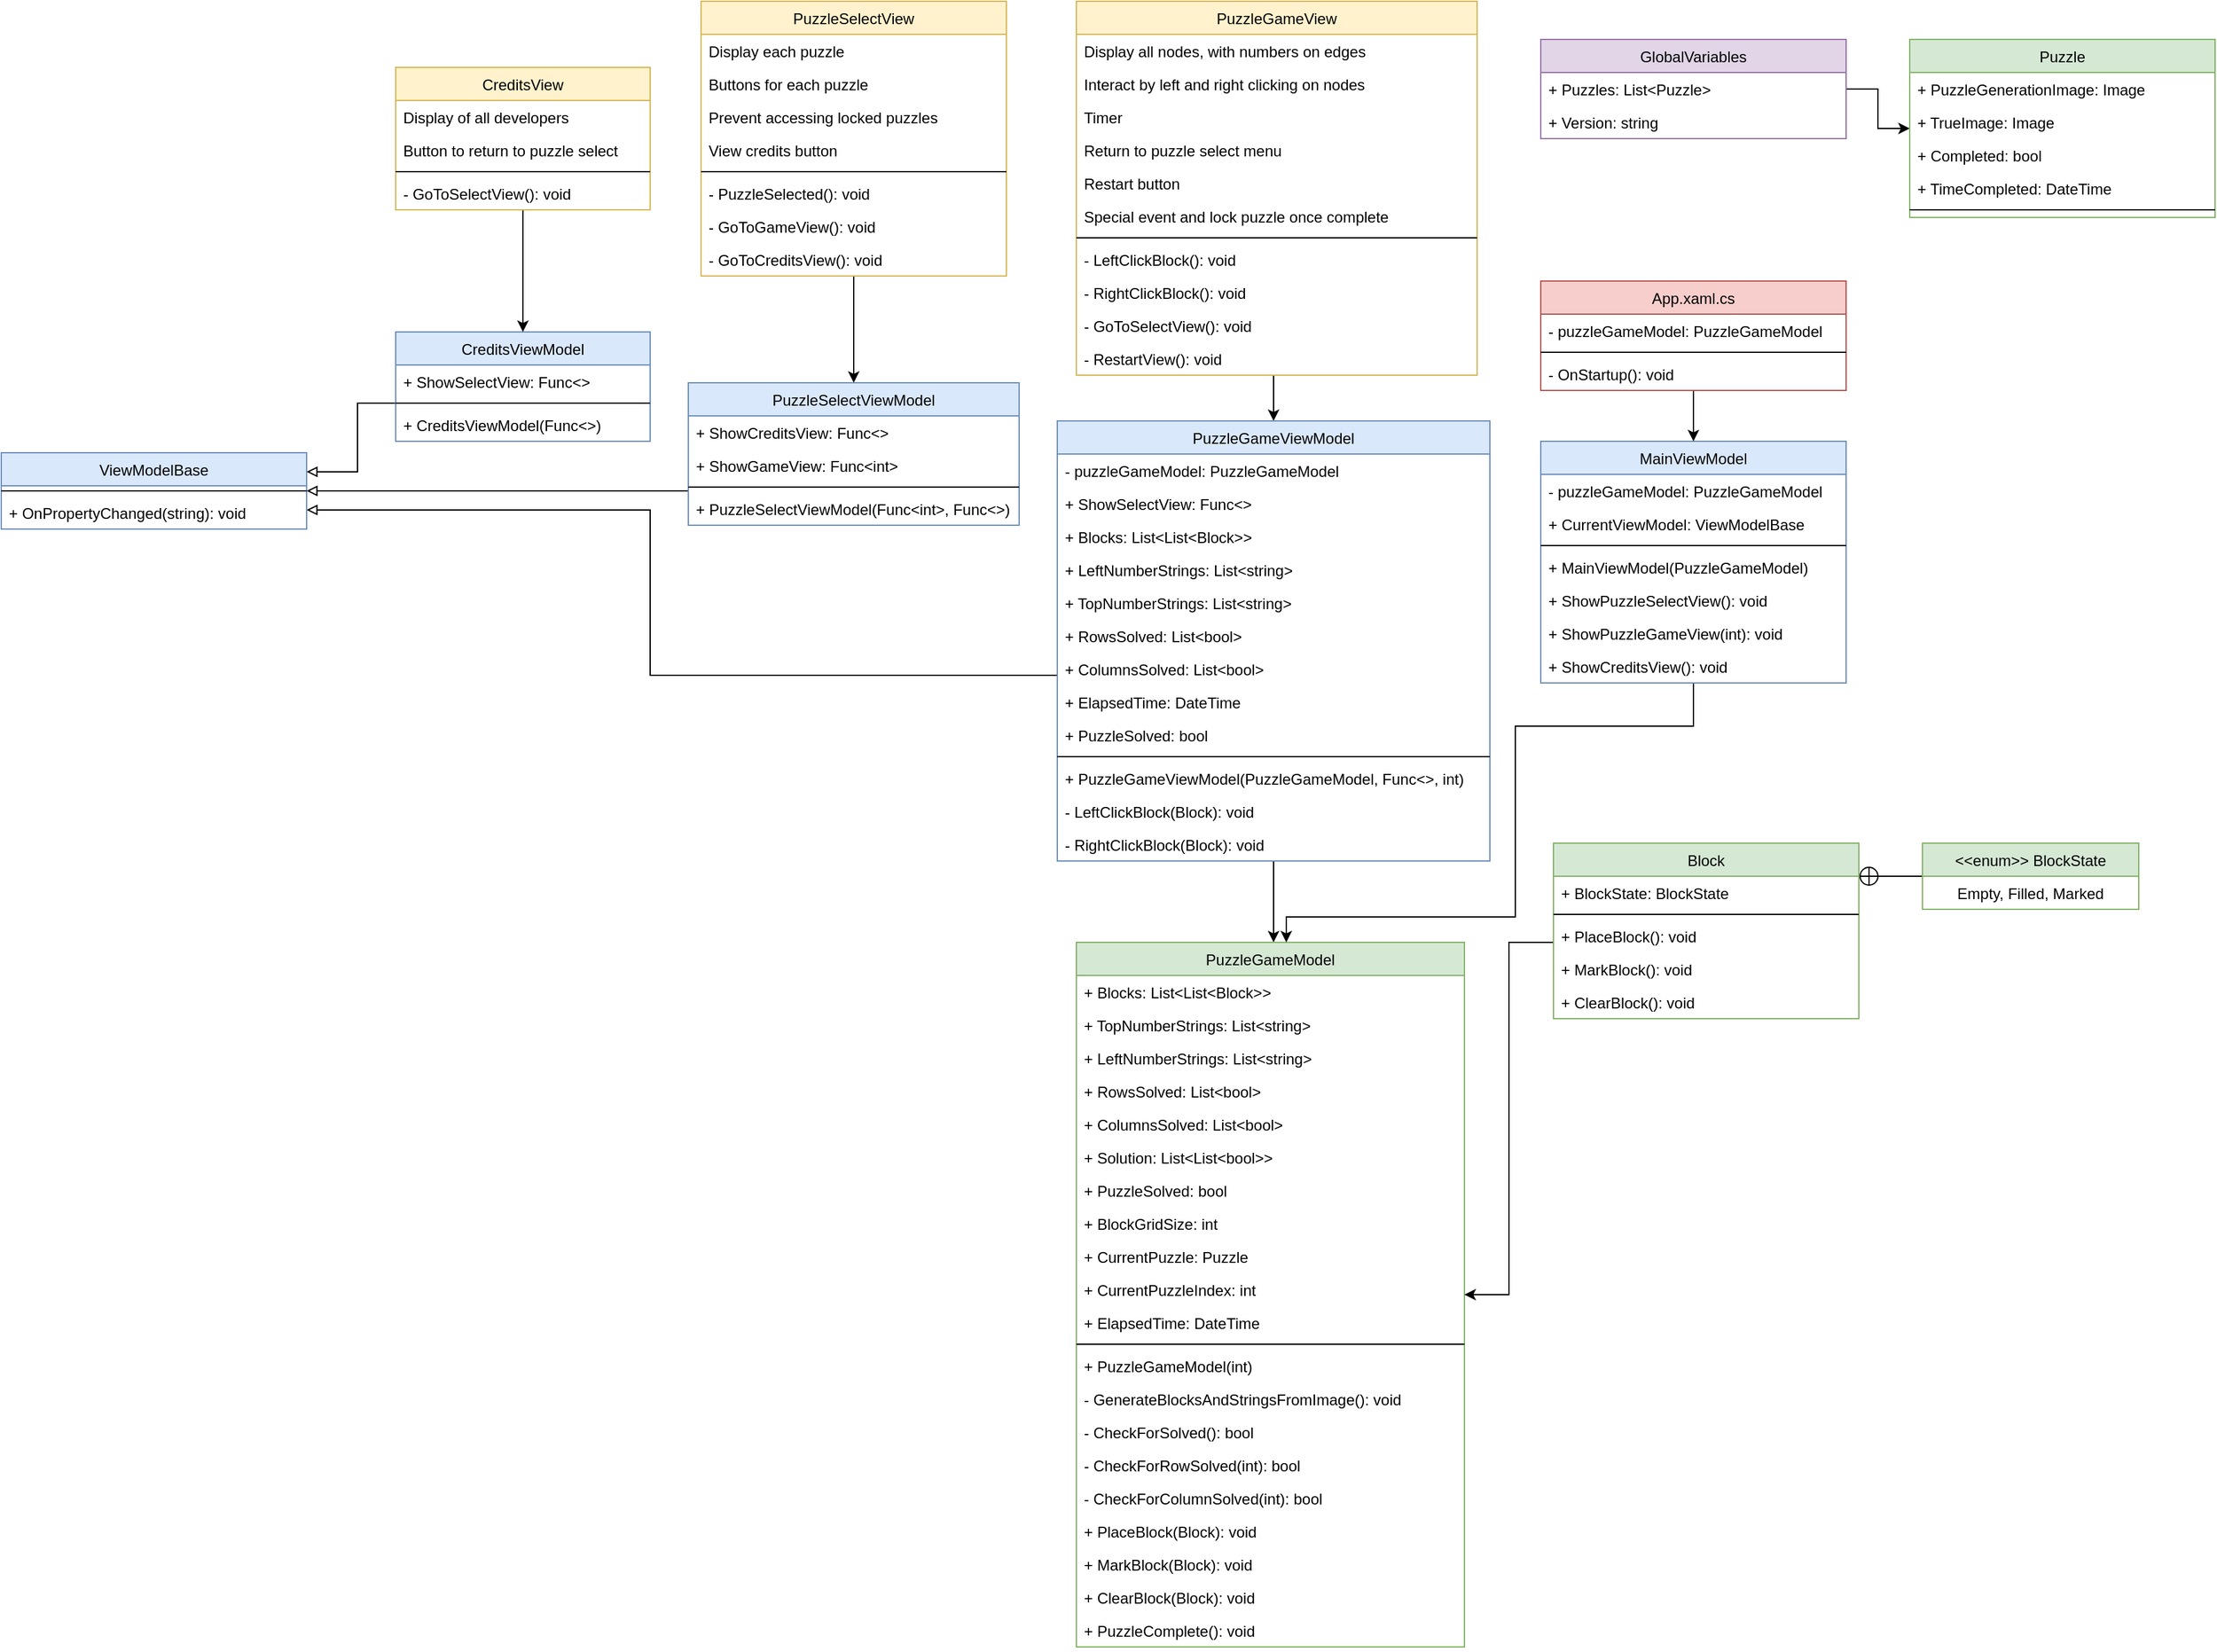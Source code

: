 <mxfile version="14.1.8" type="device"><diagram id="C5RBs43oDa-KdzZeNtuy" name="Page-1"><mxGraphModel dx="2822" dy="833" grid="1" gridSize="10" guides="1" tooltips="1" connect="1" arrows="1" fold="1" page="1" pageScale="1" pageWidth="1400" pageHeight="850" math="0" shadow="0"><root><mxCell id="WIyWlLk6GJQsqaUBKTNV-0"/><mxCell id="WIyWlLk6GJQsqaUBKTNV-1" parent="WIyWlLk6GJQsqaUBKTNV-0"/><mxCell id="A2Olrte9TeR_grcELRQv-78" style="edgeStyle=orthogonalEdgeStyle;rounded=0;orthogonalLoop=1;jettySize=auto;html=1;endArrow=classic;endFill=1;fontColor=#000000;" parent="WIyWlLk6GJQsqaUBKTNV-1" source="zkfFHV4jXpPFQw0GAbJ--17" target="A2Olrte9TeR_grcELRQv-28" edge="1"><mxGeometry relative="1" as="geometry"/></mxCell><mxCell id="zkfFHV4jXpPFQw0GAbJ--17" value="PuzzleSelectView" style="swimlane;fontStyle=0;align=center;verticalAlign=top;childLayout=stackLayout;horizontal=1;startSize=26;horizontalStack=0;resizeParent=1;resizeLast=0;collapsible=1;marginBottom=0;rounded=0;shadow=0;strokeWidth=1;fillColor=#fff2cc;strokeColor=#d6b656;swimlaneFillColor=#FFFFFF;fontColor=#000000;" parent="WIyWlLk6GJQsqaUBKTNV-1" vertex="1"><mxGeometry x="280" y="10" width="240" height="216" as="geometry"><mxRectangle x="550" y="140" width="160" height="26" as="alternateBounds"/></mxGeometry></mxCell><mxCell id="A2Olrte9TeR_grcELRQv-19" value="Display each puzzle" style="text;align=left;verticalAlign=top;spacingLeft=4;spacingRight=4;overflow=hidden;rotatable=0;points=[[0,0.5],[1,0.5]];portConstraint=eastwest;rounded=0;shadow=0;html=0;fontColor=#000000;" parent="zkfFHV4jXpPFQw0GAbJ--17" vertex="1"><mxGeometry y="26" width="240" height="26" as="geometry"/></mxCell><mxCell id="zkfFHV4jXpPFQw0GAbJ--22" value="Buttons for each puzzle" style="text;align=left;verticalAlign=top;spacingLeft=4;spacingRight=4;overflow=hidden;rotatable=0;points=[[0,0.5],[1,0.5]];portConstraint=eastwest;rounded=0;shadow=0;html=0;fontColor=#000000;" parent="zkfFHV4jXpPFQw0GAbJ--17" vertex="1"><mxGeometry y="52" width="240" height="26" as="geometry"/></mxCell><mxCell id="A2Olrte9TeR_grcELRQv-10" value="Prevent accessing locked puzzles" style="text;align=left;verticalAlign=top;spacingLeft=4;spacingRight=4;overflow=hidden;rotatable=0;points=[[0,0.5],[1,0.5]];portConstraint=eastwest;rounded=0;shadow=0;html=0;fontColor=#000000;" parent="zkfFHV4jXpPFQw0GAbJ--17" vertex="1"><mxGeometry y="78" width="240" height="26" as="geometry"/></mxCell><mxCell id="A2Olrte9TeR_grcELRQv-9" value="View credits button" style="text;align=left;verticalAlign=top;spacingLeft=4;spacingRight=4;overflow=hidden;rotatable=0;points=[[0,0.5],[1,0.5]];portConstraint=eastwest;rounded=0;shadow=0;html=0;fontColor=#000000;" parent="zkfFHV4jXpPFQw0GAbJ--17" vertex="1"><mxGeometry y="104" width="240" height="26" as="geometry"/></mxCell><mxCell id="zkfFHV4jXpPFQw0GAbJ--23" value="" style="line;html=1;strokeWidth=1;align=left;verticalAlign=middle;spacingTop=-1;spacingLeft=3;spacingRight=3;rotatable=0;labelPosition=right;points=[];portConstraint=eastwest;fontColor=#000000;" parent="zkfFHV4jXpPFQw0GAbJ--17" vertex="1"><mxGeometry y="130" width="240" height="8" as="geometry"/></mxCell><mxCell id="A2Olrte9TeR_grcELRQv-31" value="- PuzzleSelected(): void" style="text;align=left;verticalAlign=top;spacingLeft=4;spacingRight=4;overflow=hidden;rotatable=0;points=[[0,0.5],[1,0.5]];portConstraint=eastwest;rounded=0;shadow=0;html=0;fontColor=#000000;" parent="zkfFHV4jXpPFQw0GAbJ--17" vertex="1"><mxGeometry y="138" width="240" height="26" as="geometry"/></mxCell><mxCell id="FOwEq_T3VrUJt2BuHE4M-60" value="- GoToGameView(): void" style="text;align=left;verticalAlign=top;spacingLeft=4;spacingRight=4;overflow=hidden;rotatable=0;points=[[0,0.5],[1,0.5]];portConstraint=eastwest;rounded=0;shadow=0;html=0;fontColor=#000000;" vertex="1" parent="zkfFHV4jXpPFQw0GAbJ--17"><mxGeometry y="164" width="240" height="26" as="geometry"/></mxCell><mxCell id="FOwEq_T3VrUJt2BuHE4M-59" value="- GoToCreditsView(): void" style="text;align=left;verticalAlign=top;spacingLeft=4;spacingRight=4;overflow=hidden;rotatable=0;points=[[0,0.5],[1,0.5]];portConstraint=eastwest;rounded=0;shadow=0;html=0;fontColor=#000000;" vertex="1" parent="zkfFHV4jXpPFQw0GAbJ--17"><mxGeometry y="190" width="240" height="26" as="geometry"/></mxCell><mxCell id="FOwEq_T3VrUJt2BuHE4M-18" style="edgeStyle=orthogonalEdgeStyle;rounded=0;orthogonalLoop=1;jettySize=auto;html=1;entryX=1;entryY=0.25;entryDx=0;entryDy=0;endArrow=block;endFill=0;" edge="1" parent="WIyWlLk6GJQsqaUBKTNV-1" source="A2Olrte9TeR_grcELRQv-0" target="FOwEq_T3VrUJt2BuHE4M-5"><mxGeometry relative="1" as="geometry"><Array as="points"><mxPoint x="10" y="326"/><mxPoint x="10" y="380"/></Array></mxGeometry></mxCell><mxCell id="A2Olrte9TeR_grcELRQv-0" value="CreditsViewModel" style="swimlane;fontStyle=0;align=center;verticalAlign=top;childLayout=stackLayout;horizontal=1;startSize=26;horizontalStack=0;resizeParent=1;resizeLast=0;collapsible=1;marginBottom=0;rounded=0;shadow=0;strokeWidth=1;fillColor=#dae8fc;strokeColor=#6c8ebf;swimlaneFillColor=#FFFFFF;fontColor=#000000;" parent="WIyWlLk6GJQsqaUBKTNV-1" vertex="1"><mxGeometry x="40" y="270" width="200" height="86" as="geometry"><mxRectangle x="550" y="140" width="160" height="26" as="alternateBounds"/></mxGeometry></mxCell><mxCell id="FOwEq_T3VrUJt2BuHE4M-63" value="+ ShowSelectView: Func&lt;&gt;" style="text;align=left;verticalAlign=top;spacingLeft=4;spacingRight=4;overflow=hidden;rotatable=0;points=[[0,0.5],[1,0.5]];portConstraint=eastwest;rounded=0;shadow=0;html=0;fontColor=#000000;" vertex="1" parent="A2Olrte9TeR_grcELRQv-0"><mxGeometry y="26" width="200" height="26" as="geometry"/></mxCell><mxCell id="A2Olrte9TeR_grcELRQv-6" value="" style="line;html=1;strokeWidth=1;align=left;verticalAlign=middle;spacingTop=-1;spacingLeft=3;spacingRight=3;rotatable=0;labelPosition=right;points=[];portConstraint=eastwest;fontColor=#000000;" parent="A2Olrte9TeR_grcELRQv-0" vertex="1"><mxGeometry y="52" width="200" height="8" as="geometry"/></mxCell><mxCell id="FOwEq_T3VrUJt2BuHE4M-41" value="+ CreditsViewModel(Func&lt;&gt;)" style="text;align=left;verticalAlign=top;spacingLeft=4;spacingRight=4;overflow=hidden;rotatable=0;points=[[0,0.5],[1,0.5]];portConstraint=eastwest;rounded=0;shadow=0;html=0;fontColor=#000000;" vertex="1" parent="A2Olrte9TeR_grcELRQv-0"><mxGeometry y="60" width="200" height="26" as="geometry"/></mxCell><mxCell id="A2Olrte9TeR_grcELRQv-77" style="edgeStyle=orthogonalEdgeStyle;rounded=0;orthogonalLoop=1;jettySize=auto;html=1;endArrow=classic;endFill=1;fontColor=#000000;" parent="WIyWlLk6GJQsqaUBKTNV-1" source="A2Olrte9TeR_grcELRQv-12" target="A2Olrte9TeR_grcELRQv-0" edge="1"><mxGeometry relative="1" as="geometry"/></mxCell><mxCell id="A2Olrte9TeR_grcELRQv-12" value="CreditsView" style="swimlane;fontStyle=0;align=center;verticalAlign=top;childLayout=stackLayout;horizontal=1;startSize=26;horizontalStack=0;resizeParent=1;resizeLast=0;collapsible=1;marginBottom=0;rounded=0;shadow=0;strokeWidth=1;fillColor=#fff2cc;strokeColor=#d6b656;swimlaneFillColor=#FFFFFF;fontColor=#000000;" parent="WIyWlLk6GJQsqaUBKTNV-1" vertex="1"><mxGeometry x="40" y="62" width="200" height="112" as="geometry"><mxRectangle x="550" y="140" width="160" height="26" as="alternateBounds"/></mxGeometry></mxCell><mxCell id="A2Olrte9TeR_grcELRQv-18" value="Display of all developers" style="text;align=left;verticalAlign=top;spacingLeft=4;spacingRight=4;overflow=hidden;rotatable=0;points=[[0,0.5],[1,0.5]];portConstraint=eastwest;rounded=0;shadow=0;html=0;fontColor=#000000;" parent="A2Olrte9TeR_grcELRQv-12" vertex="1"><mxGeometry y="26" width="200" height="26" as="geometry"/></mxCell><mxCell id="A2Olrte9TeR_grcELRQv-13" value="Button to return to puzzle select" style="text;align=left;verticalAlign=top;spacingLeft=4;spacingRight=4;overflow=hidden;rotatable=0;points=[[0,0.5],[1,0.5]];portConstraint=eastwest;rounded=0;shadow=0;html=0;fontColor=#000000;" parent="A2Olrte9TeR_grcELRQv-12" vertex="1"><mxGeometry y="52" width="200" height="26" as="geometry"/></mxCell><mxCell id="A2Olrte9TeR_grcELRQv-17" value="" style="line;html=1;strokeWidth=1;align=left;verticalAlign=middle;spacingTop=-1;spacingLeft=3;spacingRight=3;rotatable=0;labelPosition=right;points=[];portConstraint=eastwest;fontColor=#000000;" parent="A2Olrte9TeR_grcELRQv-12" vertex="1"><mxGeometry y="78" width="200" height="8" as="geometry"/></mxCell><mxCell id="FOwEq_T3VrUJt2BuHE4M-58" value="- GoToSelectView(): void" style="text;align=left;verticalAlign=top;spacingLeft=4;spacingRight=4;overflow=hidden;rotatable=0;points=[[0,0.5],[1,0.5]];portConstraint=eastwest;rounded=0;shadow=0;html=0;fontColor=#000000;" vertex="1" parent="A2Olrte9TeR_grcELRQv-12"><mxGeometry y="86" width="200" height="26" as="geometry"/></mxCell><mxCell id="A2Olrte9TeR_grcELRQv-74" style="edgeStyle=orthogonalEdgeStyle;rounded=0;orthogonalLoop=1;jettySize=auto;html=1;endArrow=classic;endFill=1;fontColor=#000000;" parent="WIyWlLk6GJQsqaUBKTNV-1" source="A2Olrte9TeR_grcELRQv-20" target="A2Olrte9TeR_grcELRQv-34" edge="1"><mxGeometry relative="1" as="geometry"><Array as="points"><mxPoint x="730" y="320"/><mxPoint x="730" y="320"/></Array></mxGeometry></mxCell><mxCell id="A2Olrte9TeR_grcELRQv-20" value="PuzzleGameView" style="swimlane;fontStyle=0;align=center;verticalAlign=top;childLayout=stackLayout;horizontal=1;startSize=26;horizontalStack=0;resizeParent=1;resizeLast=0;collapsible=1;marginBottom=0;rounded=0;shadow=0;strokeWidth=1;fillColor=#fff2cc;strokeColor=#d6b656;swimlaneFillColor=#FFFFFF;fontColor=#000000;" parent="WIyWlLk6GJQsqaUBKTNV-1" vertex="1"><mxGeometry x="575" y="10" width="315" height="294" as="geometry"><mxRectangle x="550" y="140" width="160" height="26" as="alternateBounds"/></mxGeometry></mxCell><mxCell id="A2Olrte9TeR_grcELRQv-21" value="Display all nodes, with numbers on edges" style="text;align=left;verticalAlign=top;spacingLeft=4;spacingRight=4;overflow=hidden;rotatable=0;points=[[0,0.5],[1,0.5]];portConstraint=eastwest;rounded=0;shadow=0;html=0;fontColor=#000000;" parent="A2Olrte9TeR_grcELRQv-20" vertex="1"><mxGeometry y="26" width="315" height="26" as="geometry"/></mxCell><mxCell id="A2Olrte9TeR_grcELRQv-22" value="Interact by left and right clicking on nodes" style="text;align=left;verticalAlign=top;spacingLeft=4;spacingRight=4;overflow=hidden;rotatable=0;points=[[0,0.5],[1,0.5]];portConstraint=eastwest;rounded=0;shadow=0;html=0;fontColor=#000000;" parent="A2Olrte9TeR_grcELRQv-20" vertex="1"><mxGeometry y="52" width="315" height="26" as="geometry"/></mxCell><mxCell id="A2Olrte9TeR_grcELRQv-23" value="Timer" style="text;align=left;verticalAlign=top;spacingLeft=4;spacingRight=4;overflow=hidden;rotatable=0;points=[[0,0.5],[1,0.5]];portConstraint=eastwest;rounded=0;shadow=0;html=0;fontColor=#000000;" parent="A2Olrte9TeR_grcELRQv-20" vertex="1"><mxGeometry y="78" width="315" height="26" as="geometry"/></mxCell><mxCell id="A2Olrte9TeR_grcELRQv-24" value="Return to puzzle select menu" style="text;align=left;verticalAlign=top;spacingLeft=4;spacingRight=4;overflow=hidden;rotatable=0;points=[[0,0.5],[1,0.5]];portConstraint=eastwest;rounded=0;shadow=0;html=0;fontColor=#000000;" parent="A2Olrte9TeR_grcELRQv-20" vertex="1"><mxGeometry y="104" width="315" height="26" as="geometry"/></mxCell><mxCell id="A2Olrte9TeR_grcELRQv-25" value="Restart button" style="text;align=left;verticalAlign=top;spacingLeft=4;spacingRight=4;overflow=hidden;rotatable=0;points=[[0,0.5],[1,0.5]];portConstraint=eastwest;rounded=0;shadow=0;html=0;fontColor=#000000;" parent="A2Olrte9TeR_grcELRQv-20" vertex="1"><mxGeometry y="130" width="315" height="26" as="geometry"/></mxCell><mxCell id="A2Olrte9TeR_grcELRQv-27" value="Special event and lock puzzle once complete" style="text;align=left;verticalAlign=top;spacingLeft=4;spacingRight=4;overflow=hidden;rotatable=0;points=[[0,0.5],[1,0.5]];portConstraint=eastwest;rounded=0;shadow=0;html=0;fontColor=#000000;" parent="A2Olrte9TeR_grcELRQv-20" vertex="1"><mxGeometry y="156" width="315" height="26" as="geometry"/></mxCell><mxCell id="A2Olrte9TeR_grcELRQv-26" value="" style="line;html=1;strokeWidth=1;align=left;verticalAlign=middle;spacingTop=-1;spacingLeft=3;spacingRight=3;rotatable=0;labelPosition=right;points=[];portConstraint=eastwest;fontColor=#000000;" parent="A2Olrte9TeR_grcELRQv-20" vertex="1"><mxGeometry y="182" width="315" height="8" as="geometry"/></mxCell><mxCell id="A2Olrte9TeR_grcELRQv-47" value="- LeftClickBlock(): void" style="text;align=left;verticalAlign=top;spacingLeft=4;spacingRight=4;overflow=hidden;rotatable=0;points=[[0,0.5],[1,0.5]];portConstraint=eastwest;rounded=0;shadow=0;html=0;fontColor=#000000;" parent="A2Olrte9TeR_grcELRQv-20" vertex="1"><mxGeometry y="190" width="315" height="26" as="geometry"/></mxCell><mxCell id="A2Olrte9TeR_grcELRQv-48" value="- RightClickBlock(): void" style="text;align=left;verticalAlign=top;spacingLeft=4;spacingRight=4;overflow=hidden;rotatable=0;points=[[0,0.5],[1,0.5]];portConstraint=eastwest;rounded=0;shadow=0;html=0;fontColor=#000000;" parent="A2Olrte9TeR_grcELRQv-20" vertex="1"><mxGeometry y="216" width="315" height="26" as="geometry"/></mxCell><mxCell id="FOwEq_T3VrUJt2BuHE4M-61" value="- GoToSelectView(): void" style="text;align=left;verticalAlign=top;spacingLeft=4;spacingRight=4;overflow=hidden;rotatable=0;points=[[0,0.5],[1,0.5]];portConstraint=eastwest;rounded=0;shadow=0;html=0;fontColor=#000000;" vertex="1" parent="A2Olrte9TeR_grcELRQv-20"><mxGeometry y="242" width="315" height="26" as="geometry"/></mxCell><mxCell id="FOwEq_T3VrUJt2BuHE4M-62" value="- RestartView(): void" style="text;align=left;verticalAlign=top;spacingLeft=4;spacingRight=4;overflow=hidden;rotatable=0;points=[[0,0.5],[1,0.5]];portConstraint=eastwest;rounded=0;shadow=0;html=0;fontColor=#000000;" vertex="1" parent="A2Olrte9TeR_grcELRQv-20"><mxGeometry y="268" width="315" height="26" as="geometry"/></mxCell><mxCell id="FOwEq_T3VrUJt2BuHE4M-15" style="edgeStyle=orthogonalEdgeStyle;rounded=0;orthogonalLoop=1;jettySize=auto;html=1;endArrow=block;endFill=0;" edge="1" parent="WIyWlLk6GJQsqaUBKTNV-1" source="A2Olrte9TeR_grcELRQv-28" target="FOwEq_T3VrUJt2BuHE4M-5"><mxGeometry relative="1" as="geometry"><Array as="points"><mxPoint x="180" y="395"/><mxPoint x="180" y="395"/></Array></mxGeometry></mxCell><mxCell id="A2Olrte9TeR_grcELRQv-28" value="PuzzleSelectViewModel" style="swimlane;fontStyle=0;align=center;verticalAlign=top;childLayout=stackLayout;horizontal=1;startSize=26;horizontalStack=0;resizeParent=1;resizeLast=0;collapsible=1;marginBottom=0;rounded=0;shadow=0;strokeWidth=1;fillColor=#dae8fc;strokeColor=#6c8ebf;swimlaneFillColor=#FFFFFF;fontColor=#000000;" parent="WIyWlLk6GJQsqaUBKTNV-1" vertex="1"><mxGeometry x="270" y="310" width="260" height="112" as="geometry"><mxRectangle x="550" y="140" width="160" height="26" as="alternateBounds"/></mxGeometry></mxCell><mxCell id="FOwEq_T3VrUJt2BuHE4M-65" value="+ ShowCreditsView: Func&lt;&gt;" style="text;align=left;verticalAlign=top;spacingLeft=4;spacingRight=4;overflow=hidden;rotatable=0;points=[[0,0.5],[1,0.5]];portConstraint=eastwest;rounded=0;shadow=0;html=0;fontColor=#000000;" vertex="1" parent="A2Olrte9TeR_grcELRQv-28"><mxGeometry y="26" width="260" height="26" as="geometry"/></mxCell><mxCell id="FOwEq_T3VrUJt2BuHE4M-64" value="+ ShowGameView: Func&lt;int&gt;" style="text;align=left;verticalAlign=top;spacingLeft=4;spacingRight=4;overflow=hidden;rotatable=0;points=[[0,0.5],[1,0.5]];portConstraint=eastwest;rounded=0;shadow=0;html=0;fontColor=#000000;" vertex="1" parent="A2Olrte9TeR_grcELRQv-28"><mxGeometry y="52" width="260" height="26" as="geometry"/></mxCell><mxCell id="A2Olrte9TeR_grcELRQv-30" value="" style="line;html=1;strokeWidth=1;align=left;verticalAlign=middle;spacingTop=-1;spacingLeft=3;spacingRight=3;rotatable=0;labelPosition=right;points=[];portConstraint=eastwest;fontColor=#000000;" parent="A2Olrte9TeR_grcELRQv-28" vertex="1"><mxGeometry y="78" width="260" height="8" as="geometry"/></mxCell><mxCell id="FOwEq_T3VrUJt2BuHE4M-27" value="+ PuzzleSelectViewModel(Func&lt;int&gt;, Func&lt;&gt;)" style="text;align=left;verticalAlign=top;spacingLeft=4;spacingRight=4;overflow=hidden;rotatable=0;points=[[0,0.5],[1,0.5]];portConstraint=eastwest;rounded=0;shadow=0;html=0;fontColor=#000000;" vertex="1" parent="A2Olrte9TeR_grcELRQv-28"><mxGeometry y="86" width="260" height="26" as="geometry"/></mxCell><mxCell id="A2Olrte9TeR_grcELRQv-75" style="edgeStyle=orthogonalEdgeStyle;rounded=0;orthogonalLoop=1;jettySize=auto;html=1;endArrow=classic;endFill=1;fontColor=#000000;" parent="WIyWlLk6GJQsqaUBKTNV-1" source="A2Olrte9TeR_grcELRQv-34" target="A2Olrte9TeR_grcELRQv-41" edge="1"><mxGeometry relative="1" as="geometry"><Array as="points"><mxPoint x="728" y="640"/><mxPoint x="728" y="640"/></Array></mxGeometry></mxCell><mxCell id="FOwEq_T3VrUJt2BuHE4M-17" style="edgeStyle=orthogonalEdgeStyle;rounded=0;orthogonalLoop=1;jettySize=auto;html=1;endArrow=block;endFill=0;" edge="1" parent="WIyWlLk6GJQsqaUBKTNV-1" source="A2Olrte9TeR_grcELRQv-34" target="FOwEq_T3VrUJt2BuHE4M-5"><mxGeometry relative="1" as="geometry"><mxPoint x="190" y="420" as="targetPoint"/><Array as="points"><mxPoint x="240" y="540"/><mxPoint x="240" y="410"/></Array></mxGeometry></mxCell><mxCell id="A2Olrte9TeR_grcELRQv-34" value="PuzzleGameViewModel" style="swimlane;fontStyle=0;align=center;verticalAlign=top;childLayout=stackLayout;horizontal=1;startSize=26;horizontalStack=0;resizeParent=1;resizeLast=0;collapsible=1;marginBottom=0;rounded=0;shadow=0;strokeWidth=1;fillColor=#dae8fc;strokeColor=#6c8ebf;swimlaneFillColor=#FFFFFF;fontColor=#000000;" parent="WIyWlLk6GJQsqaUBKTNV-1" vertex="1"><mxGeometry x="560" y="340" width="340" height="346" as="geometry"><mxRectangle x="550" y="140" width="160" height="26" as="alternateBounds"/></mxGeometry></mxCell><mxCell id="FOwEq_T3VrUJt2BuHE4M-77" value="- puzzleGameModel: PuzzleGameModel" style="text;align=left;verticalAlign=top;spacingLeft=4;spacingRight=4;overflow=hidden;rotatable=0;points=[[0,0.5],[1,0.5]];portConstraint=eastwest;rounded=0;shadow=0;html=0;fontColor=#000000;" vertex="1" parent="A2Olrte9TeR_grcELRQv-34"><mxGeometry y="26" width="340" height="26" as="geometry"/></mxCell><mxCell id="FOwEq_T3VrUJt2BuHE4M-74" value="+ ShowSelectView: Func&lt;&gt;" style="text;align=left;verticalAlign=top;spacingLeft=4;spacingRight=4;overflow=hidden;rotatable=0;points=[[0,0.5],[1,0.5]];portConstraint=eastwest;rounded=0;shadow=0;html=0;fontColor=#000000;" vertex="1" parent="A2Olrte9TeR_grcELRQv-34"><mxGeometry y="52" width="340" height="26" as="geometry"/></mxCell><mxCell id="A2Olrte9TeR_grcELRQv-40" value="+ Blocks: List&lt;List&lt;Block&gt;&gt;" style="text;align=left;verticalAlign=top;spacingLeft=4;spacingRight=4;overflow=hidden;rotatable=0;points=[[0,0.5],[1,0.5]];portConstraint=eastwest;rounded=0;shadow=0;html=0;fontColor=#000000;" parent="A2Olrte9TeR_grcELRQv-34" vertex="1"><mxGeometry y="78" width="340" height="26" as="geometry"/></mxCell><mxCell id="FOwEq_T3VrUJt2BuHE4M-85" value="+ LeftNumberStrings: List&lt;string&gt;" style="text;align=left;verticalAlign=top;spacingLeft=4;spacingRight=4;overflow=hidden;rotatable=0;points=[[0,0.5],[1,0.5]];portConstraint=eastwest;rounded=0;shadow=0;html=0;fontColor=#000000;" vertex="1" parent="A2Olrte9TeR_grcELRQv-34"><mxGeometry y="104" width="340" height="26" as="geometry"/></mxCell><mxCell id="FOwEq_T3VrUJt2BuHE4M-84" value="+ TopNumberStrings: List&lt;string&gt;" style="text;align=left;verticalAlign=top;spacingLeft=4;spacingRight=4;overflow=hidden;rotatable=0;points=[[0,0.5],[1,0.5]];portConstraint=eastwest;rounded=0;shadow=0;html=0;fontColor=#000000;" vertex="1" parent="A2Olrte9TeR_grcELRQv-34"><mxGeometry y="130" width="340" height="26" as="geometry"/></mxCell><mxCell id="FOwEq_T3VrUJt2BuHE4M-88" value="+ RowsSolved: List&lt;bool&gt;" style="text;align=left;verticalAlign=top;spacingLeft=4;spacingRight=4;overflow=hidden;rotatable=0;points=[[0,0.5],[1,0.5]];portConstraint=eastwest;rounded=0;shadow=0;html=0;fontColor=#000000;" vertex="1" parent="A2Olrte9TeR_grcELRQv-34"><mxGeometry y="156" width="340" height="26" as="geometry"/></mxCell><mxCell id="FOwEq_T3VrUJt2BuHE4M-89" value="+ ColumnsSolved: List&lt;bool&gt;" style="text;align=left;verticalAlign=top;spacingLeft=4;spacingRight=4;overflow=hidden;rotatable=0;points=[[0,0.5],[1,0.5]];portConstraint=eastwest;rounded=0;shadow=0;html=0;fontColor=#000000;" vertex="1" parent="A2Olrte9TeR_grcELRQv-34"><mxGeometry y="182" width="340" height="26" as="geometry"/></mxCell><mxCell id="A2Olrte9TeR_grcELRQv-35" value="+ ElapsedTime: DateTime" style="text;align=left;verticalAlign=top;spacingLeft=4;spacingRight=4;overflow=hidden;rotatable=0;points=[[0,0.5],[1,0.5]];portConstraint=eastwest;rounded=0;shadow=0;html=0;fontColor=#000000;" parent="A2Olrte9TeR_grcELRQv-34" vertex="1"><mxGeometry y="208" width="340" height="26" as="geometry"/></mxCell><mxCell id="A2Olrte9TeR_grcELRQv-37" value="+ PuzzleSolved: bool" style="text;align=left;verticalAlign=top;spacingLeft=4;spacingRight=4;overflow=hidden;rotatable=0;points=[[0,0.5],[1,0.5]];portConstraint=eastwest;rounded=0;shadow=0;html=0;fontColor=#000000;" parent="A2Olrte9TeR_grcELRQv-34" vertex="1"><mxGeometry y="234" width="340" height="26" as="geometry"/></mxCell><mxCell id="A2Olrte9TeR_grcELRQv-38" value="" style="line;html=1;strokeWidth=1;align=left;verticalAlign=middle;spacingTop=-1;spacingLeft=3;spacingRight=3;rotatable=0;labelPosition=right;points=[];portConstraint=eastwest;fontColor=#000000;" parent="A2Olrte9TeR_grcELRQv-34" vertex="1"><mxGeometry y="260" width="340" height="8" as="geometry"/></mxCell><mxCell id="FOwEq_T3VrUJt2BuHE4M-3" value="+ PuzzleGameViewModel(PuzzleGameModel, Func&lt;&gt;, int)" style="text;align=left;verticalAlign=top;spacingLeft=4;spacingRight=4;overflow=hidden;rotatable=0;points=[[0,0.5],[1,0.5]];portConstraint=eastwest;rounded=0;shadow=0;html=0;fontColor=#000000;" vertex="1" parent="A2Olrte9TeR_grcELRQv-34"><mxGeometry y="268" width="340" height="26" as="geometry"/></mxCell><mxCell id="FOwEq_T3VrUJt2BuHE4M-31" value="- LeftClickBlock(Block): void" style="text;align=left;verticalAlign=top;spacingLeft=4;spacingRight=4;overflow=hidden;rotatable=0;points=[[0,0.5],[1,0.5]];portConstraint=eastwest;rounded=0;shadow=0;html=0;fontColor=#000000;" vertex="1" parent="A2Olrte9TeR_grcELRQv-34"><mxGeometry y="294" width="340" height="26" as="geometry"/></mxCell><mxCell id="FOwEq_T3VrUJt2BuHE4M-4" value="- RightClickBlock(Block): void" style="text;align=left;verticalAlign=top;spacingLeft=4;spacingRight=4;overflow=hidden;rotatable=0;points=[[0,0.5],[1,0.5]];portConstraint=eastwest;rounded=0;shadow=0;html=0;fontColor=#000000;" vertex="1" parent="A2Olrte9TeR_grcELRQv-34"><mxGeometry y="320" width="340" height="26" as="geometry"/></mxCell><mxCell id="A2Olrte9TeR_grcELRQv-41" value="PuzzleGameModel" style="swimlane;fontStyle=0;align=center;verticalAlign=top;childLayout=stackLayout;horizontal=1;startSize=26;horizontalStack=0;resizeParent=1;resizeLast=0;collapsible=1;marginBottom=0;rounded=0;shadow=0;strokeWidth=1;fillColor=#d5e8d4;strokeColor=#82b366;swimlaneFillColor=#FFFFFF;fontColor=#000000;" parent="WIyWlLk6GJQsqaUBKTNV-1" vertex="1"><mxGeometry x="575" y="750" width="305" height="554" as="geometry"><mxRectangle x="550" y="140" width="160" height="26" as="alternateBounds"/></mxGeometry></mxCell><mxCell id="A2Olrte9TeR_grcELRQv-42" value="+ Blocks: List&lt;List&lt;Block&gt;&gt;" style="text;align=left;verticalAlign=top;spacingLeft=4;spacingRight=4;overflow=hidden;rotatable=0;points=[[0,0.5],[1,0.5]];portConstraint=eastwest;rounded=0;shadow=0;html=0;fontColor=#000000;" parent="A2Olrte9TeR_grcELRQv-41" vertex="1"><mxGeometry y="26" width="305" height="26" as="geometry"/></mxCell><mxCell id="FOwEq_T3VrUJt2BuHE4M-87" value="+ TopNumberStrings: List&lt;string&gt;" style="text;align=left;verticalAlign=top;spacingLeft=4;spacingRight=4;overflow=hidden;rotatable=0;points=[[0,0.5],[1,0.5]];portConstraint=eastwest;rounded=0;shadow=0;html=0;fontColor=#000000;" vertex="1" parent="A2Olrte9TeR_grcELRQv-41"><mxGeometry y="52" width="305" height="26" as="geometry"/></mxCell><mxCell id="FOwEq_T3VrUJt2BuHE4M-86" value="+ LeftNumberStrings: List&lt;string&gt;" style="text;align=left;verticalAlign=top;spacingLeft=4;spacingRight=4;overflow=hidden;rotatable=0;points=[[0,0.5],[1,0.5]];portConstraint=eastwest;rounded=0;shadow=0;html=0;fontColor=#000000;" vertex="1" parent="A2Olrte9TeR_grcELRQv-41"><mxGeometry y="78" width="305" height="26" as="geometry"/></mxCell><mxCell id="FOwEq_T3VrUJt2BuHE4M-90" value="+ RowsSolved: List&lt;bool&gt;" style="text;align=left;verticalAlign=top;spacingLeft=4;spacingRight=4;overflow=hidden;rotatable=0;points=[[0,0.5],[1,0.5]];portConstraint=eastwest;rounded=0;shadow=0;html=0;fontColor=#000000;" vertex="1" parent="A2Olrte9TeR_grcELRQv-41"><mxGeometry y="104" width="305" height="26" as="geometry"/></mxCell><mxCell id="FOwEq_T3VrUJt2BuHE4M-91" value="+ ColumnsSolved: List&lt;bool&gt;" style="text;align=left;verticalAlign=top;spacingLeft=4;spacingRight=4;overflow=hidden;rotatable=0;points=[[0,0.5],[1,0.5]];portConstraint=eastwest;rounded=0;shadow=0;html=0;fontColor=#000000;" vertex="1" parent="A2Olrte9TeR_grcELRQv-41"><mxGeometry y="130" width="305" height="26" as="geometry"/></mxCell><mxCell id="A2Olrte9TeR_grcELRQv-61" value="+ Solution: List&lt;List&lt;bool&gt;&gt;" style="text;align=left;verticalAlign=top;spacingLeft=4;spacingRight=4;overflow=hidden;rotatable=0;points=[[0,0.5],[1,0.5]];portConstraint=eastwest;rounded=0;shadow=0;html=0;fontColor=#000000;" parent="A2Olrte9TeR_grcELRQv-41" vertex="1"><mxGeometry y="156" width="305" height="26" as="geometry"/></mxCell><mxCell id="FOwEq_T3VrUJt2BuHE4M-92" value="+ PuzzleSolved: bool" style="text;align=left;verticalAlign=top;spacingLeft=4;spacingRight=4;overflow=hidden;rotatable=0;points=[[0,0.5],[1,0.5]];portConstraint=eastwest;rounded=0;shadow=0;html=0;fontColor=#000000;" vertex="1" parent="A2Olrte9TeR_grcELRQv-41"><mxGeometry y="182" width="305" height="26" as="geometry"/></mxCell><mxCell id="A2Olrte9TeR_grcELRQv-51" value="+ BlockGridSize: int" style="text;align=left;verticalAlign=top;spacingLeft=4;spacingRight=4;overflow=hidden;rotatable=0;points=[[0,0.5],[1,0.5]];portConstraint=eastwest;rounded=0;shadow=0;html=0;fontColor=#000000;" parent="A2Olrte9TeR_grcELRQv-41" vertex="1"><mxGeometry y="208" width="305" height="26" as="geometry"/></mxCell><mxCell id="FOwEq_T3VrUJt2BuHE4M-78" value="+ CurrentPuzzle: Puzzle" style="text;align=left;verticalAlign=top;spacingLeft=4;spacingRight=4;overflow=hidden;rotatable=0;points=[[0,0.5],[1,0.5]];portConstraint=eastwest;rounded=0;shadow=0;html=0;fontColor=#000000;" vertex="1" parent="A2Olrte9TeR_grcELRQv-41"><mxGeometry y="234" width="305" height="26" as="geometry"/></mxCell><mxCell id="FOwEq_T3VrUJt2BuHE4M-79" value="+ CurrentPuzzleIndex: int" style="text;align=left;verticalAlign=top;spacingLeft=4;spacingRight=4;overflow=hidden;rotatable=0;points=[[0,0.5],[1,0.5]];portConstraint=eastwest;rounded=0;shadow=0;html=0;fontColor=#000000;" vertex="1" parent="A2Olrte9TeR_grcELRQv-41"><mxGeometry y="260" width="305" height="26" as="geometry"/></mxCell><mxCell id="A2Olrte9TeR_grcELRQv-43" value="+ ElapsedTime: DateTime" style="text;align=left;verticalAlign=top;spacingLeft=4;spacingRight=4;overflow=hidden;rotatable=0;points=[[0,0.5],[1,0.5]];portConstraint=eastwest;rounded=0;shadow=0;html=0;fontColor=#000000;" parent="A2Olrte9TeR_grcELRQv-41" vertex="1"><mxGeometry y="286" width="305" height="26" as="geometry"/></mxCell><mxCell id="A2Olrte9TeR_grcELRQv-46" value="" style="line;html=1;strokeWidth=1;align=left;verticalAlign=middle;spacingTop=-1;spacingLeft=3;spacingRight=3;rotatable=0;labelPosition=right;points=[];portConstraint=eastwest;fontColor=#000000;" parent="A2Olrte9TeR_grcELRQv-41" vertex="1"><mxGeometry y="312" width="305" height="8" as="geometry"/></mxCell><mxCell id="AUk5v7FLitavYDwH9Q0L-10" value="+ PuzzleGameModel(int)" style="text;align=left;verticalAlign=top;spacingLeft=4;spacingRight=4;overflow=hidden;rotatable=0;points=[[0,0.5],[1,0.5]];portConstraint=eastwest;rounded=0;shadow=0;html=0;fontColor=#000000;" parent="A2Olrte9TeR_grcELRQv-41" vertex="1"><mxGeometry y="320" width="305" height="26" as="geometry"/></mxCell><mxCell id="A2Olrte9TeR_grcELRQv-50" value="- GenerateBlocksAndStringsFromImage(): void" style="text;align=left;verticalAlign=top;spacingLeft=4;spacingRight=4;overflow=hidden;rotatable=0;points=[[0,0.5],[1,0.5]];portConstraint=eastwest;rounded=0;shadow=0;html=0;fontColor=#000000;" parent="A2Olrte9TeR_grcELRQv-41" vertex="1"><mxGeometry y="346" width="305" height="26" as="geometry"/></mxCell><mxCell id="A2Olrte9TeR_grcELRQv-53" value="- CheckForSolved(): bool" style="text;align=left;verticalAlign=top;spacingLeft=4;spacingRight=4;overflow=hidden;rotatable=0;points=[[0,0.5],[1,0.5]];portConstraint=eastwest;rounded=0;shadow=0;html=0;fontColor=#000000;" parent="A2Olrte9TeR_grcELRQv-41" vertex="1"><mxGeometry y="372" width="305" height="26" as="geometry"/></mxCell><mxCell id="FOwEq_T3VrUJt2BuHE4M-93" value="- CheckForRowSolved(int): bool" style="text;align=left;verticalAlign=top;spacingLeft=4;spacingRight=4;overflow=hidden;rotatable=0;points=[[0,0.5],[1,0.5]];portConstraint=eastwest;rounded=0;shadow=0;html=0;fontColor=#000000;" vertex="1" parent="A2Olrte9TeR_grcELRQv-41"><mxGeometry y="398" width="305" height="26" as="geometry"/></mxCell><mxCell id="FOwEq_T3VrUJt2BuHE4M-94" value="- CheckForColumnSolved(int): bool" style="text;align=left;verticalAlign=top;spacingLeft=4;spacingRight=4;overflow=hidden;rotatable=0;points=[[0,0.5],[1,0.5]];portConstraint=eastwest;rounded=0;shadow=0;html=0;fontColor=#000000;" vertex="1" parent="A2Olrte9TeR_grcELRQv-41"><mxGeometry y="424" width="305" height="26" as="geometry"/></mxCell><mxCell id="FOwEq_T3VrUJt2BuHE4M-80" value="+ PlaceBlock(Block): void" style="text;align=left;verticalAlign=top;spacingLeft=4;spacingRight=4;overflow=hidden;rotatable=0;points=[[0,0.5],[1,0.5]];portConstraint=eastwest;rounded=0;shadow=0;html=0;fontColor=#000000;" vertex="1" parent="A2Olrte9TeR_grcELRQv-41"><mxGeometry y="450" width="305" height="26" as="geometry"/></mxCell><mxCell id="FOwEq_T3VrUJt2BuHE4M-81" value="+ MarkBlock(Block): void" style="text;align=left;verticalAlign=top;spacingLeft=4;spacingRight=4;overflow=hidden;rotatable=0;points=[[0,0.5],[1,0.5]];portConstraint=eastwest;rounded=0;shadow=0;html=0;fontColor=#000000;" vertex="1" parent="A2Olrte9TeR_grcELRQv-41"><mxGeometry y="476" width="305" height="26" as="geometry"/></mxCell><mxCell id="FOwEq_T3VrUJt2BuHE4M-82" value="+ ClearBlock(Block): void" style="text;align=left;verticalAlign=top;spacingLeft=4;spacingRight=4;overflow=hidden;rotatable=0;points=[[0,0.5],[1,0.5]];portConstraint=eastwest;rounded=0;shadow=0;html=0;fontColor=#000000;" vertex="1" parent="A2Olrte9TeR_grcELRQv-41"><mxGeometry y="502" width="305" height="26" as="geometry"/></mxCell><mxCell id="FOwEq_T3VrUJt2BuHE4M-83" value="+ PuzzleComplete(): void" style="text;align=left;verticalAlign=top;spacingLeft=4;spacingRight=4;overflow=hidden;rotatable=0;points=[[0,0.5],[1,0.5]];portConstraint=eastwest;rounded=0;shadow=0;html=0;fontColor=#000000;" vertex="1" parent="A2Olrte9TeR_grcELRQv-41"><mxGeometry y="528" width="305" height="26" as="geometry"/></mxCell><mxCell id="A2Olrte9TeR_grcELRQv-72" style="edgeStyle=orthogonalEdgeStyle;rounded=0;orthogonalLoop=1;jettySize=auto;html=1;endArrow=classic;endFill=1;fontColor=#000000;" parent="WIyWlLk6GJQsqaUBKTNV-1" source="A2Olrte9TeR_grcELRQv-54" target="A2Olrte9TeR_grcELRQv-41" edge="1"><mxGeometry relative="1" as="geometry"><Array as="points"><mxPoint x="915" y="750"/><mxPoint x="915" y="1027"/></Array></mxGeometry></mxCell><mxCell id="A2Olrte9TeR_grcELRQv-54" value="Block" style="swimlane;fontStyle=0;align=center;verticalAlign=top;childLayout=stackLayout;horizontal=1;startSize=26;horizontalStack=0;resizeParent=1;resizeLast=0;collapsible=1;marginBottom=0;rounded=0;shadow=0;strokeWidth=1;fillColor=#d5e8d4;strokeColor=#82b366;swimlaneFillColor=#FFFFFF;fontColor=#000000;" parent="WIyWlLk6GJQsqaUBKTNV-1" vertex="1"><mxGeometry x="950" y="672" width="240" height="138" as="geometry"><mxRectangle x="550" y="140" width="160" height="26" as="alternateBounds"/></mxGeometry></mxCell><mxCell id="A2Olrte9TeR_grcELRQv-62" value="+ BlockState: BlockState" style="text;align=left;verticalAlign=top;spacingLeft=4;spacingRight=4;overflow=hidden;rotatable=0;points=[[0,0.5],[1,0.5]];portConstraint=eastwest;rounded=0;shadow=0;html=0;fontColor=#000000;" parent="A2Olrte9TeR_grcELRQv-54" vertex="1"><mxGeometry y="26" width="240" height="26" as="geometry"/></mxCell><mxCell id="A2Olrte9TeR_grcELRQv-58" value="" style="line;html=1;strokeWidth=1;align=left;verticalAlign=middle;spacingTop=-1;spacingLeft=3;spacingRight=3;rotatable=0;labelPosition=right;points=[];portConstraint=eastwest;fontColor=#000000;" parent="A2Olrte9TeR_grcELRQv-54" vertex="1"><mxGeometry y="52" width="240" height="8" as="geometry"/></mxCell><mxCell id="A2Olrte9TeR_grcELRQv-69" value="+ PlaceBlock(): void" style="text;align=left;verticalAlign=top;spacingLeft=4;spacingRight=4;overflow=hidden;rotatable=0;points=[[0,0.5],[1,0.5]];portConstraint=eastwest;rounded=0;shadow=0;html=0;fontColor=#000000;" parent="A2Olrte9TeR_grcELRQv-54" vertex="1"><mxGeometry y="60" width="240" height="26" as="geometry"/></mxCell><mxCell id="A2Olrte9TeR_grcELRQv-70" value="+ MarkBlock(): void" style="text;align=left;verticalAlign=top;spacingLeft=4;spacingRight=4;overflow=hidden;rotatable=0;points=[[0,0.5],[1,0.5]];portConstraint=eastwest;rounded=0;shadow=0;html=0;fontColor=#000000;" parent="A2Olrte9TeR_grcELRQv-54" vertex="1"><mxGeometry y="86" width="240" height="26" as="geometry"/></mxCell><mxCell id="A2Olrte9TeR_grcELRQv-71" value="+ ClearBlock(): void" style="text;align=left;verticalAlign=top;spacingLeft=4;spacingRight=4;overflow=hidden;rotatable=0;points=[[0,0.5],[1,0.5]];portConstraint=eastwest;rounded=0;shadow=0;html=0;fontColor=#000000;" parent="A2Olrte9TeR_grcELRQv-54" vertex="1"><mxGeometry y="112" width="240" height="26" as="geometry"/></mxCell><mxCell id="A2Olrte9TeR_grcELRQv-68" style="edgeStyle=orthogonalEdgeStyle;rounded=0;orthogonalLoop=1;jettySize=auto;html=1;endArrow=circlePlus;endFill=0;fontColor=#000000;" parent="WIyWlLk6GJQsqaUBKTNV-1" source="A2Olrte9TeR_grcELRQv-63" target="A2Olrte9TeR_grcELRQv-54" edge="1"><mxGeometry relative="1" as="geometry"><Array as="points"><mxPoint x="1140" y="698"/><mxPoint x="1140" y="698"/></Array></mxGeometry></mxCell><mxCell id="A2Olrte9TeR_grcELRQv-63" value="&lt;&lt;enum&gt;&gt; BlockState" style="swimlane;fontStyle=0;align=center;verticalAlign=top;childLayout=stackLayout;horizontal=1;startSize=26;horizontalStack=0;resizeParent=1;resizeLast=0;collapsible=1;marginBottom=0;rounded=0;shadow=0;strokeWidth=1;fillColor=#d5e8d4;strokeColor=#82b366;swimlaneFillColor=#FFFFFF;fontColor=#000000;" parent="WIyWlLk6GJQsqaUBKTNV-1" vertex="1"><mxGeometry x="1240" y="672" width="170" height="52" as="geometry"><mxRectangle x="550" y="140" width="160" height="26" as="alternateBounds"/></mxGeometry></mxCell><mxCell id="A2Olrte9TeR_grcELRQv-64" value="Empty, Filled, Marked" style="text;align=center;verticalAlign=top;spacingLeft=4;spacingRight=4;overflow=hidden;rotatable=0;points=[[0,0.5],[1,0.5]];portConstraint=eastwest;rounded=0;shadow=0;html=0;imageAlign=center;fontColor=#000000;" parent="A2Olrte9TeR_grcELRQv-63" vertex="1"><mxGeometry y="26" width="170" height="26" as="geometry"/></mxCell><mxCell id="FOwEq_T3VrUJt2BuHE4M-23" style="edgeStyle=orthogonalEdgeStyle;rounded=0;orthogonalLoop=1;jettySize=auto;html=1;endArrow=classic;endFill=1;" edge="1" parent="WIyWlLk6GJQsqaUBKTNV-1" source="AUk5v7FLitavYDwH9Q0L-11" target="A2Olrte9TeR_grcELRQv-41"><mxGeometry relative="1" as="geometry"><Array as="points"><mxPoint x="1060" y="580"/><mxPoint x="920" y="580"/><mxPoint x="920" y="730"/><mxPoint x="740" y="730"/></Array></mxGeometry></mxCell><mxCell id="AUk5v7FLitavYDwH9Q0L-11" value="MainViewModel" style="swimlane;fontStyle=0;align=center;verticalAlign=top;childLayout=stackLayout;horizontal=1;startSize=26;horizontalStack=0;resizeParent=1;resizeLast=0;collapsible=1;marginBottom=0;rounded=0;shadow=0;strokeWidth=1;fillColor=#dae8fc;strokeColor=#6c8ebf;swimlaneFillColor=#FFFFFF;fontColor=#000000;" parent="WIyWlLk6GJQsqaUBKTNV-1" vertex="1"><mxGeometry x="940" y="356" width="240" height="190" as="geometry"><mxRectangle x="550" y="140" width="160" height="26" as="alternateBounds"/></mxGeometry></mxCell><mxCell id="FOwEq_T3VrUJt2BuHE4M-28" value="- puzzleGameModel: PuzzleGameModel" style="text;align=left;verticalAlign=top;spacingLeft=4;spacingRight=4;overflow=hidden;rotatable=0;points=[[0,0.5],[1,0.5]];portConstraint=eastwest;rounded=0;shadow=0;html=0;fontColor=#000000;" vertex="1" parent="AUk5v7FLitavYDwH9Q0L-11"><mxGeometry y="26" width="240" height="26" as="geometry"/></mxCell><mxCell id="AUk5v7FLitavYDwH9Q0L-16" value="+ CurrentViewModel: ViewModelBase" style="text;align=left;verticalAlign=top;spacingLeft=4;spacingRight=4;overflow=hidden;rotatable=0;points=[[0,0.5],[1,0.5]];portConstraint=eastwest;rounded=0;shadow=0;html=0;fontColor=#000000;" parent="AUk5v7FLitavYDwH9Q0L-11" vertex="1"><mxGeometry y="52" width="240" height="26" as="geometry"/></mxCell><mxCell id="AUk5v7FLitavYDwH9Q0L-17" value="" style="line;html=1;strokeWidth=1;align=left;verticalAlign=middle;spacingTop=-1;spacingLeft=3;spacingRight=3;rotatable=0;labelPosition=right;points=[];portConstraint=eastwest;fontColor=#000000;" parent="AUk5v7FLitavYDwH9Q0L-11" vertex="1"><mxGeometry y="78" width="240" height="8" as="geometry"/></mxCell><mxCell id="FOwEq_T3VrUJt2BuHE4M-29" value="+ MainViewModel(PuzzleGameModel)" style="text;align=left;verticalAlign=top;spacingLeft=4;spacingRight=4;overflow=hidden;rotatable=0;points=[[0,0.5],[1,0.5]];portConstraint=eastwest;rounded=0;shadow=0;html=0;fontColor=#000000;" vertex="1" parent="AUk5v7FLitavYDwH9Q0L-11"><mxGeometry y="86" width="240" height="26" as="geometry"/></mxCell><mxCell id="AUk5v7FLitavYDwH9Q0L-20" value="+ ShowPuzzleSelectView(): void" style="text;align=left;verticalAlign=top;spacingLeft=4;spacingRight=4;overflow=hidden;rotatable=0;points=[[0,0.5],[1,0.5]];portConstraint=eastwest;rounded=0;shadow=0;html=0;fontColor=#000000;" parent="AUk5v7FLitavYDwH9Q0L-11" vertex="1"><mxGeometry y="112" width="240" height="26" as="geometry"/></mxCell><mxCell id="AUk5v7FLitavYDwH9Q0L-21" value="+ ShowPuzzleGameView(int): void" style="text;align=left;verticalAlign=top;spacingLeft=4;spacingRight=4;overflow=hidden;rotatable=0;points=[[0,0.5],[1,0.5]];portConstraint=eastwest;rounded=0;shadow=0;html=0;fontColor=#000000;" parent="AUk5v7FLitavYDwH9Q0L-11" vertex="1"><mxGeometry y="138" width="240" height="26" as="geometry"/></mxCell><mxCell id="AUk5v7FLitavYDwH9Q0L-19" value="+ ShowCreditsView(): void" style="text;align=left;verticalAlign=top;spacingLeft=4;spacingRight=4;overflow=hidden;rotatable=0;points=[[0,0.5],[1,0.5]];portConstraint=eastwest;rounded=0;shadow=0;html=0;fontColor=#000000;" parent="AUk5v7FLitavYDwH9Q0L-11" vertex="1"><mxGeometry y="164" width="240" height="26" as="geometry"/></mxCell><mxCell id="FOwEq_T3VrUJt2BuHE4M-21" style="edgeStyle=orthogonalEdgeStyle;rounded=0;orthogonalLoop=1;jettySize=auto;html=1;endArrow=classic;endFill=1;" edge="1" parent="WIyWlLk6GJQsqaUBKTNV-1" source="AUk5v7FLitavYDwH9Q0L-23" target="AUk5v7FLitavYDwH9Q0L-40"><mxGeometry relative="1" as="geometry"/></mxCell><mxCell id="AUk5v7FLitavYDwH9Q0L-23" value="GlobalVariables" style="swimlane;fontStyle=0;align=center;verticalAlign=top;childLayout=stackLayout;horizontal=1;startSize=26;horizontalStack=0;resizeParent=1;resizeLast=0;collapsible=1;marginBottom=0;rounded=0;shadow=0;strokeWidth=1;fillColor=#e1d5e7;strokeColor=#9673a6;swimlaneFillColor=#FFFFFF;fontColor=#000000;" parent="WIyWlLk6GJQsqaUBKTNV-1" vertex="1"><mxGeometry x="940" y="40" width="240" height="78" as="geometry"><mxRectangle x="550" y="140" width="160" height="26" as="alternateBounds"/></mxGeometry></mxCell><mxCell id="AUk5v7FLitavYDwH9Q0L-24" value="+ Puzzles: List&lt;Puzzle&gt;" style="text;align=left;verticalAlign=top;spacingLeft=4;spacingRight=4;overflow=hidden;rotatable=0;points=[[0,0.5],[1,0.5]];portConstraint=eastwest;rounded=0;shadow=0;html=0;fontColor=#000000;" parent="AUk5v7FLitavYDwH9Q0L-23" vertex="1"><mxGeometry y="26" width="240" height="26" as="geometry"/></mxCell><mxCell id="FOwEq_T3VrUJt2BuHE4M-2" value="+ Version: string" style="text;align=left;verticalAlign=top;spacingLeft=4;spacingRight=4;overflow=hidden;rotatable=0;points=[[0,0.5],[1,0.5]];portConstraint=eastwest;rounded=0;shadow=0;html=0;fontColor=#000000;" vertex="1" parent="AUk5v7FLitavYDwH9Q0L-23"><mxGeometry y="52" width="240" height="26" as="geometry"/></mxCell><mxCell id="AUk5v7FLitavYDwH9Q0L-40" value="Puzzle" style="swimlane;fontStyle=0;align=center;verticalAlign=top;childLayout=stackLayout;horizontal=1;startSize=26;horizontalStack=0;resizeParent=1;resizeLast=0;collapsible=1;marginBottom=0;rounded=0;shadow=0;strokeWidth=1;fillColor=#d5e8d4;strokeColor=#82b366;swimlaneFillColor=#FFFFFF;fontColor=#000000;" parent="WIyWlLk6GJQsqaUBKTNV-1" vertex="1"><mxGeometry x="1230" y="40" width="240" height="140" as="geometry"><mxRectangle x="550" y="140" width="160" height="26" as="alternateBounds"/></mxGeometry></mxCell><mxCell id="AUk5v7FLitavYDwH9Q0L-41" value="+ PuzzleGenerationImage: Image" style="text;align=left;verticalAlign=top;spacingLeft=4;spacingRight=4;overflow=hidden;rotatable=0;points=[[0,0.5],[1,0.5]];portConstraint=eastwest;rounded=0;shadow=0;html=0;fontColor=#000000;" parent="AUk5v7FLitavYDwH9Q0L-40" vertex="1"><mxGeometry y="26" width="240" height="26" as="geometry"/></mxCell><mxCell id="AUk5v7FLitavYDwH9Q0L-46" value="+ TrueImage: Image" style="text;align=left;verticalAlign=top;spacingLeft=4;spacingRight=4;overflow=hidden;rotatable=0;points=[[0,0.5],[1,0.5]];portConstraint=eastwest;rounded=0;shadow=0;html=0;fontColor=#000000;" parent="AUk5v7FLitavYDwH9Q0L-40" vertex="1"><mxGeometry y="52" width="240" height="26" as="geometry"/></mxCell><mxCell id="FOwEq_T3VrUJt2BuHE4M-0" value="+ Completed: bool" style="text;align=left;verticalAlign=top;spacingLeft=4;spacingRight=4;overflow=hidden;rotatable=0;points=[[0,0.5],[1,0.5]];portConstraint=eastwest;rounded=0;shadow=0;html=0;fontColor=#000000;" vertex="1" parent="AUk5v7FLitavYDwH9Q0L-40"><mxGeometry y="78" width="240" height="26" as="geometry"/></mxCell><mxCell id="FOwEq_T3VrUJt2BuHE4M-1" value="+ TimeCompleted: DateTime" style="text;align=left;verticalAlign=top;spacingLeft=4;spacingRight=4;overflow=hidden;rotatable=0;points=[[0,0.5],[1,0.5]];portConstraint=eastwest;rounded=0;shadow=0;html=0;fontColor=#000000;" vertex="1" parent="AUk5v7FLitavYDwH9Q0L-40"><mxGeometry y="104" width="240" height="26" as="geometry"/></mxCell><mxCell id="AUk5v7FLitavYDwH9Q0L-42" value="" style="line;html=1;strokeWidth=1;align=left;verticalAlign=middle;spacingTop=-1;spacingLeft=3;spacingRight=3;rotatable=0;labelPosition=right;points=[];portConstraint=eastwest;fontColor=#000000;" parent="AUk5v7FLitavYDwH9Q0L-40" vertex="1"><mxGeometry y="130" width="240" height="8" as="geometry"/></mxCell><mxCell id="FOwEq_T3VrUJt2BuHE4M-5" value="ViewModelBase" style="swimlane;fontStyle=0;align=center;verticalAlign=top;childLayout=stackLayout;horizontal=1;startSize=26;horizontalStack=0;resizeParent=1;resizeLast=0;collapsible=1;marginBottom=0;rounded=0;shadow=0;strokeWidth=1;fillColor=#dae8fc;strokeColor=#6c8ebf;swimlaneFillColor=#FFFFFF;fontColor=#000000;" vertex="1" parent="WIyWlLk6GJQsqaUBKTNV-1"><mxGeometry x="-270" y="365" width="240" height="60" as="geometry"><mxRectangle x="550" y="140" width="160" height="26" as="alternateBounds"/></mxGeometry></mxCell><mxCell id="FOwEq_T3VrUJt2BuHE4M-11" value="" style="line;html=1;strokeWidth=1;align=left;verticalAlign=middle;spacingTop=-1;spacingLeft=3;spacingRight=3;rotatable=0;labelPosition=right;points=[];portConstraint=eastwest;fontColor=#000000;" vertex="1" parent="FOwEq_T3VrUJt2BuHE4M-5"><mxGeometry y="26" width="240" height="8" as="geometry"/></mxCell><mxCell id="FOwEq_T3VrUJt2BuHE4M-12" value="+ OnPropertyChanged(string): void" style="text;align=left;verticalAlign=top;spacingLeft=4;spacingRight=4;overflow=hidden;rotatable=0;points=[[0,0.5],[1,0.5]];portConstraint=eastwest;rounded=0;shadow=0;html=0;fontColor=#000000;" vertex="1" parent="FOwEq_T3VrUJt2BuHE4M-5"><mxGeometry y="34" width="240" height="26" as="geometry"/></mxCell><mxCell id="FOwEq_T3VrUJt2BuHE4M-57" style="edgeStyle=orthogonalEdgeStyle;rounded=0;orthogonalLoop=1;jettySize=auto;html=1;endArrow=classic;endFill=1;fontColor=#000000;" edge="1" parent="WIyWlLk6GJQsqaUBKTNV-1" source="FOwEq_T3VrUJt2BuHE4M-48" target="AUk5v7FLitavYDwH9Q0L-11"><mxGeometry relative="1" as="geometry"/></mxCell><mxCell id="FOwEq_T3VrUJt2BuHE4M-48" value="App.xaml.cs" style="swimlane;fontStyle=0;align=center;verticalAlign=top;childLayout=stackLayout;horizontal=1;startSize=26;horizontalStack=0;resizeParent=1;resizeLast=0;collapsible=1;marginBottom=0;rounded=0;shadow=0;strokeWidth=1;fillColor=#f8cecc;strokeColor=#b85450;swimlaneFillColor=#FFFFFF;fontColor=#000000;" vertex="1" parent="WIyWlLk6GJQsqaUBKTNV-1"><mxGeometry x="940" y="230" width="240" height="86" as="geometry"><mxRectangle x="550" y="140" width="160" height="26" as="alternateBounds"/></mxGeometry></mxCell><mxCell id="FOwEq_T3VrUJt2BuHE4M-54" value="- puzzleGameModel: PuzzleGameModel" style="text;align=left;verticalAlign=top;spacingLeft=4;spacingRight=4;overflow=hidden;rotatable=0;points=[[0,0.5],[1,0.5]];portConstraint=eastwest;rounded=0;shadow=0;html=0;fontColor=#000000;" vertex="1" parent="FOwEq_T3VrUJt2BuHE4M-48"><mxGeometry y="26" width="240" height="26" as="geometry"/></mxCell><mxCell id="FOwEq_T3VrUJt2BuHE4M-53" value="" style="line;html=1;strokeWidth=1;align=left;verticalAlign=middle;spacingTop=-1;spacingLeft=3;spacingRight=3;rotatable=0;labelPosition=right;points=[];portConstraint=eastwest;fontColor=#000000;" vertex="1" parent="FOwEq_T3VrUJt2BuHE4M-48"><mxGeometry y="52" width="240" height="8" as="geometry"/></mxCell><mxCell id="FOwEq_T3VrUJt2BuHE4M-55" value="- OnStartup(): void" style="text;align=left;verticalAlign=top;spacingLeft=4;spacingRight=4;overflow=hidden;rotatable=0;points=[[0,0.5],[1,0.5]];portConstraint=eastwest;rounded=0;shadow=0;html=0;fontColor=#000000;" vertex="1" parent="FOwEq_T3VrUJt2BuHE4M-48"><mxGeometry y="60" width="240" height="26" as="geometry"/></mxCell></root></mxGraphModel></diagram></mxfile>